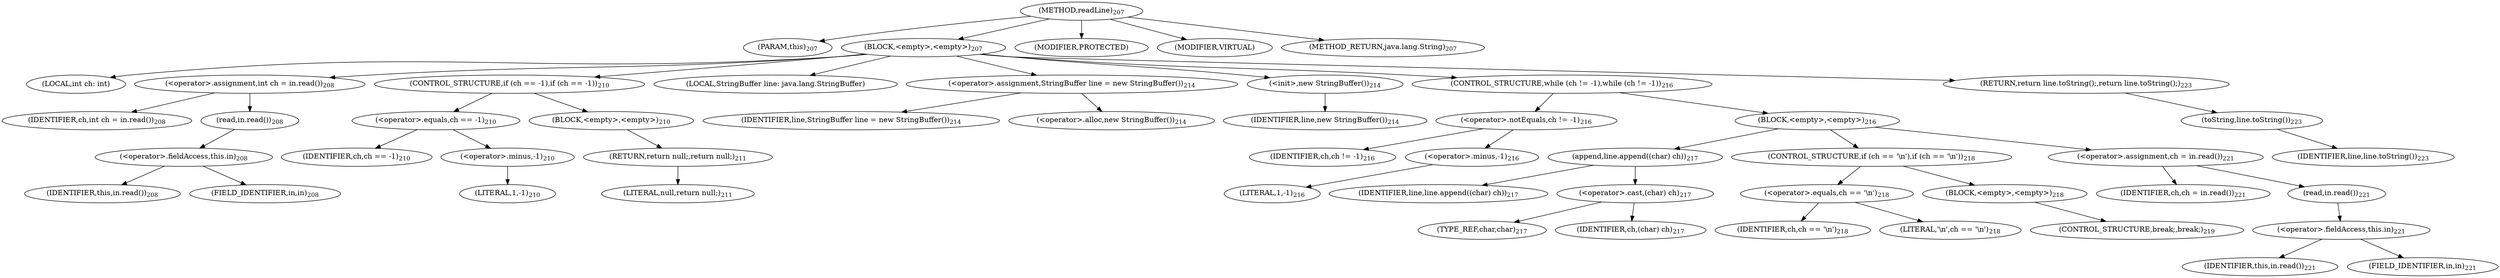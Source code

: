 digraph "readLine" {  
"226" [label = <(METHOD,readLine)<SUB>207</SUB>> ]
"227" [label = <(PARAM,this)<SUB>207</SUB>> ]
"228" [label = <(BLOCK,&lt;empty&gt;,&lt;empty&gt;)<SUB>207</SUB>> ]
"229" [label = <(LOCAL,int ch: int)> ]
"230" [label = <(&lt;operator&gt;.assignment,int ch = in.read())<SUB>208</SUB>> ]
"231" [label = <(IDENTIFIER,ch,int ch = in.read())<SUB>208</SUB>> ]
"232" [label = <(read,in.read())<SUB>208</SUB>> ]
"233" [label = <(&lt;operator&gt;.fieldAccess,this.in)<SUB>208</SUB>> ]
"234" [label = <(IDENTIFIER,this,in.read())<SUB>208</SUB>> ]
"235" [label = <(FIELD_IDENTIFIER,in,in)<SUB>208</SUB>> ]
"236" [label = <(CONTROL_STRUCTURE,if (ch == -1),if (ch == -1))<SUB>210</SUB>> ]
"237" [label = <(&lt;operator&gt;.equals,ch == -1)<SUB>210</SUB>> ]
"238" [label = <(IDENTIFIER,ch,ch == -1)<SUB>210</SUB>> ]
"239" [label = <(&lt;operator&gt;.minus,-1)<SUB>210</SUB>> ]
"240" [label = <(LITERAL,1,-1)<SUB>210</SUB>> ]
"241" [label = <(BLOCK,&lt;empty&gt;,&lt;empty&gt;)<SUB>210</SUB>> ]
"242" [label = <(RETURN,return null;,return null;)<SUB>211</SUB>> ]
"243" [label = <(LITERAL,null,return null;)<SUB>211</SUB>> ]
"17" [label = <(LOCAL,StringBuffer line: java.lang.StringBuffer)> ]
"244" [label = <(&lt;operator&gt;.assignment,StringBuffer line = new StringBuffer())<SUB>214</SUB>> ]
"245" [label = <(IDENTIFIER,line,StringBuffer line = new StringBuffer())<SUB>214</SUB>> ]
"246" [label = <(&lt;operator&gt;.alloc,new StringBuffer())<SUB>214</SUB>> ]
"247" [label = <(&lt;init&gt;,new StringBuffer())<SUB>214</SUB>> ]
"16" [label = <(IDENTIFIER,line,new StringBuffer())<SUB>214</SUB>> ]
"248" [label = <(CONTROL_STRUCTURE,while (ch != -1),while (ch != -1))<SUB>216</SUB>> ]
"249" [label = <(&lt;operator&gt;.notEquals,ch != -1)<SUB>216</SUB>> ]
"250" [label = <(IDENTIFIER,ch,ch != -1)<SUB>216</SUB>> ]
"251" [label = <(&lt;operator&gt;.minus,-1)<SUB>216</SUB>> ]
"252" [label = <(LITERAL,1,-1)<SUB>216</SUB>> ]
"253" [label = <(BLOCK,&lt;empty&gt;,&lt;empty&gt;)<SUB>216</SUB>> ]
"254" [label = <(append,line.append((char) ch))<SUB>217</SUB>> ]
"255" [label = <(IDENTIFIER,line,line.append((char) ch))<SUB>217</SUB>> ]
"256" [label = <(&lt;operator&gt;.cast,(char) ch)<SUB>217</SUB>> ]
"257" [label = <(TYPE_REF,char,char)<SUB>217</SUB>> ]
"258" [label = <(IDENTIFIER,ch,(char) ch)<SUB>217</SUB>> ]
"259" [label = <(CONTROL_STRUCTURE,if (ch == '\n'),if (ch == '\n'))<SUB>218</SUB>> ]
"260" [label = <(&lt;operator&gt;.equals,ch == '\n')<SUB>218</SUB>> ]
"261" [label = <(IDENTIFIER,ch,ch == '\n')<SUB>218</SUB>> ]
"262" [label = <(LITERAL,'\n',ch == '\n')<SUB>218</SUB>> ]
"263" [label = <(BLOCK,&lt;empty&gt;,&lt;empty&gt;)<SUB>218</SUB>> ]
"264" [label = <(CONTROL_STRUCTURE,break;,break;)<SUB>219</SUB>> ]
"265" [label = <(&lt;operator&gt;.assignment,ch = in.read())<SUB>221</SUB>> ]
"266" [label = <(IDENTIFIER,ch,ch = in.read())<SUB>221</SUB>> ]
"267" [label = <(read,in.read())<SUB>221</SUB>> ]
"268" [label = <(&lt;operator&gt;.fieldAccess,this.in)<SUB>221</SUB>> ]
"269" [label = <(IDENTIFIER,this,in.read())<SUB>221</SUB>> ]
"270" [label = <(FIELD_IDENTIFIER,in,in)<SUB>221</SUB>> ]
"271" [label = <(RETURN,return line.toString();,return line.toString();)<SUB>223</SUB>> ]
"272" [label = <(toString,line.toString())<SUB>223</SUB>> ]
"273" [label = <(IDENTIFIER,line,line.toString())<SUB>223</SUB>> ]
"274" [label = <(MODIFIER,PROTECTED)> ]
"275" [label = <(MODIFIER,VIRTUAL)> ]
"276" [label = <(METHOD_RETURN,java.lang.String)<SUB>207</SUB>> ]
  "226" -> "227" 
  "226" -> "228" 
  "226" -> "274" 
  "226" -> "275" 
  "226" -> "276" 
  "228" -> "229" 
  "228" -> "230" 
  "228" -> "236" 
  "228" -> "17" 
  "228" -> "244" 
  "228" -> "247" 
  "228" -> "248" 
  "228" -> "271" 
  "230" -> "231" 
  "230" -> "232" 
  "232" -> "233" 
  "233" -> "234" 
  "233" -> "235" 
  "236" -> "237" 
  "236" -> "241" 
  "237" -> "238" 
  "237" -> "239" 
  "239" -> "240" 
  "241" -> "242" 
  "242" -> "243" 
  "244" -> "245" 
  "244" -> "246" 
  "247" -> "16" 
  "248" -> "249" 
  "248" -> "253" 
  "249" -> "250" 
  "249" -> "251" 
  "251" -> "252" 
  "253" -> "254" 
  "253" -> "259" 
  "253" -> "265" 
  "254" -> "255" 
  "254" -> "256" 
  "256" -> "257" 
  "256" -> "258" 
  "259" -> "260" 
  "259" -> "263" 
  "260" -> "261" 
  "260" -> "262" 
  "263" -> "264" 
  "265" -> "266" 
  "265" -> "267" 
  "267" -> "268" 
  "268" -> "269" 
  "268" -> "270" 
  "271" -> "272" 
  "272" -> "273" 
}
